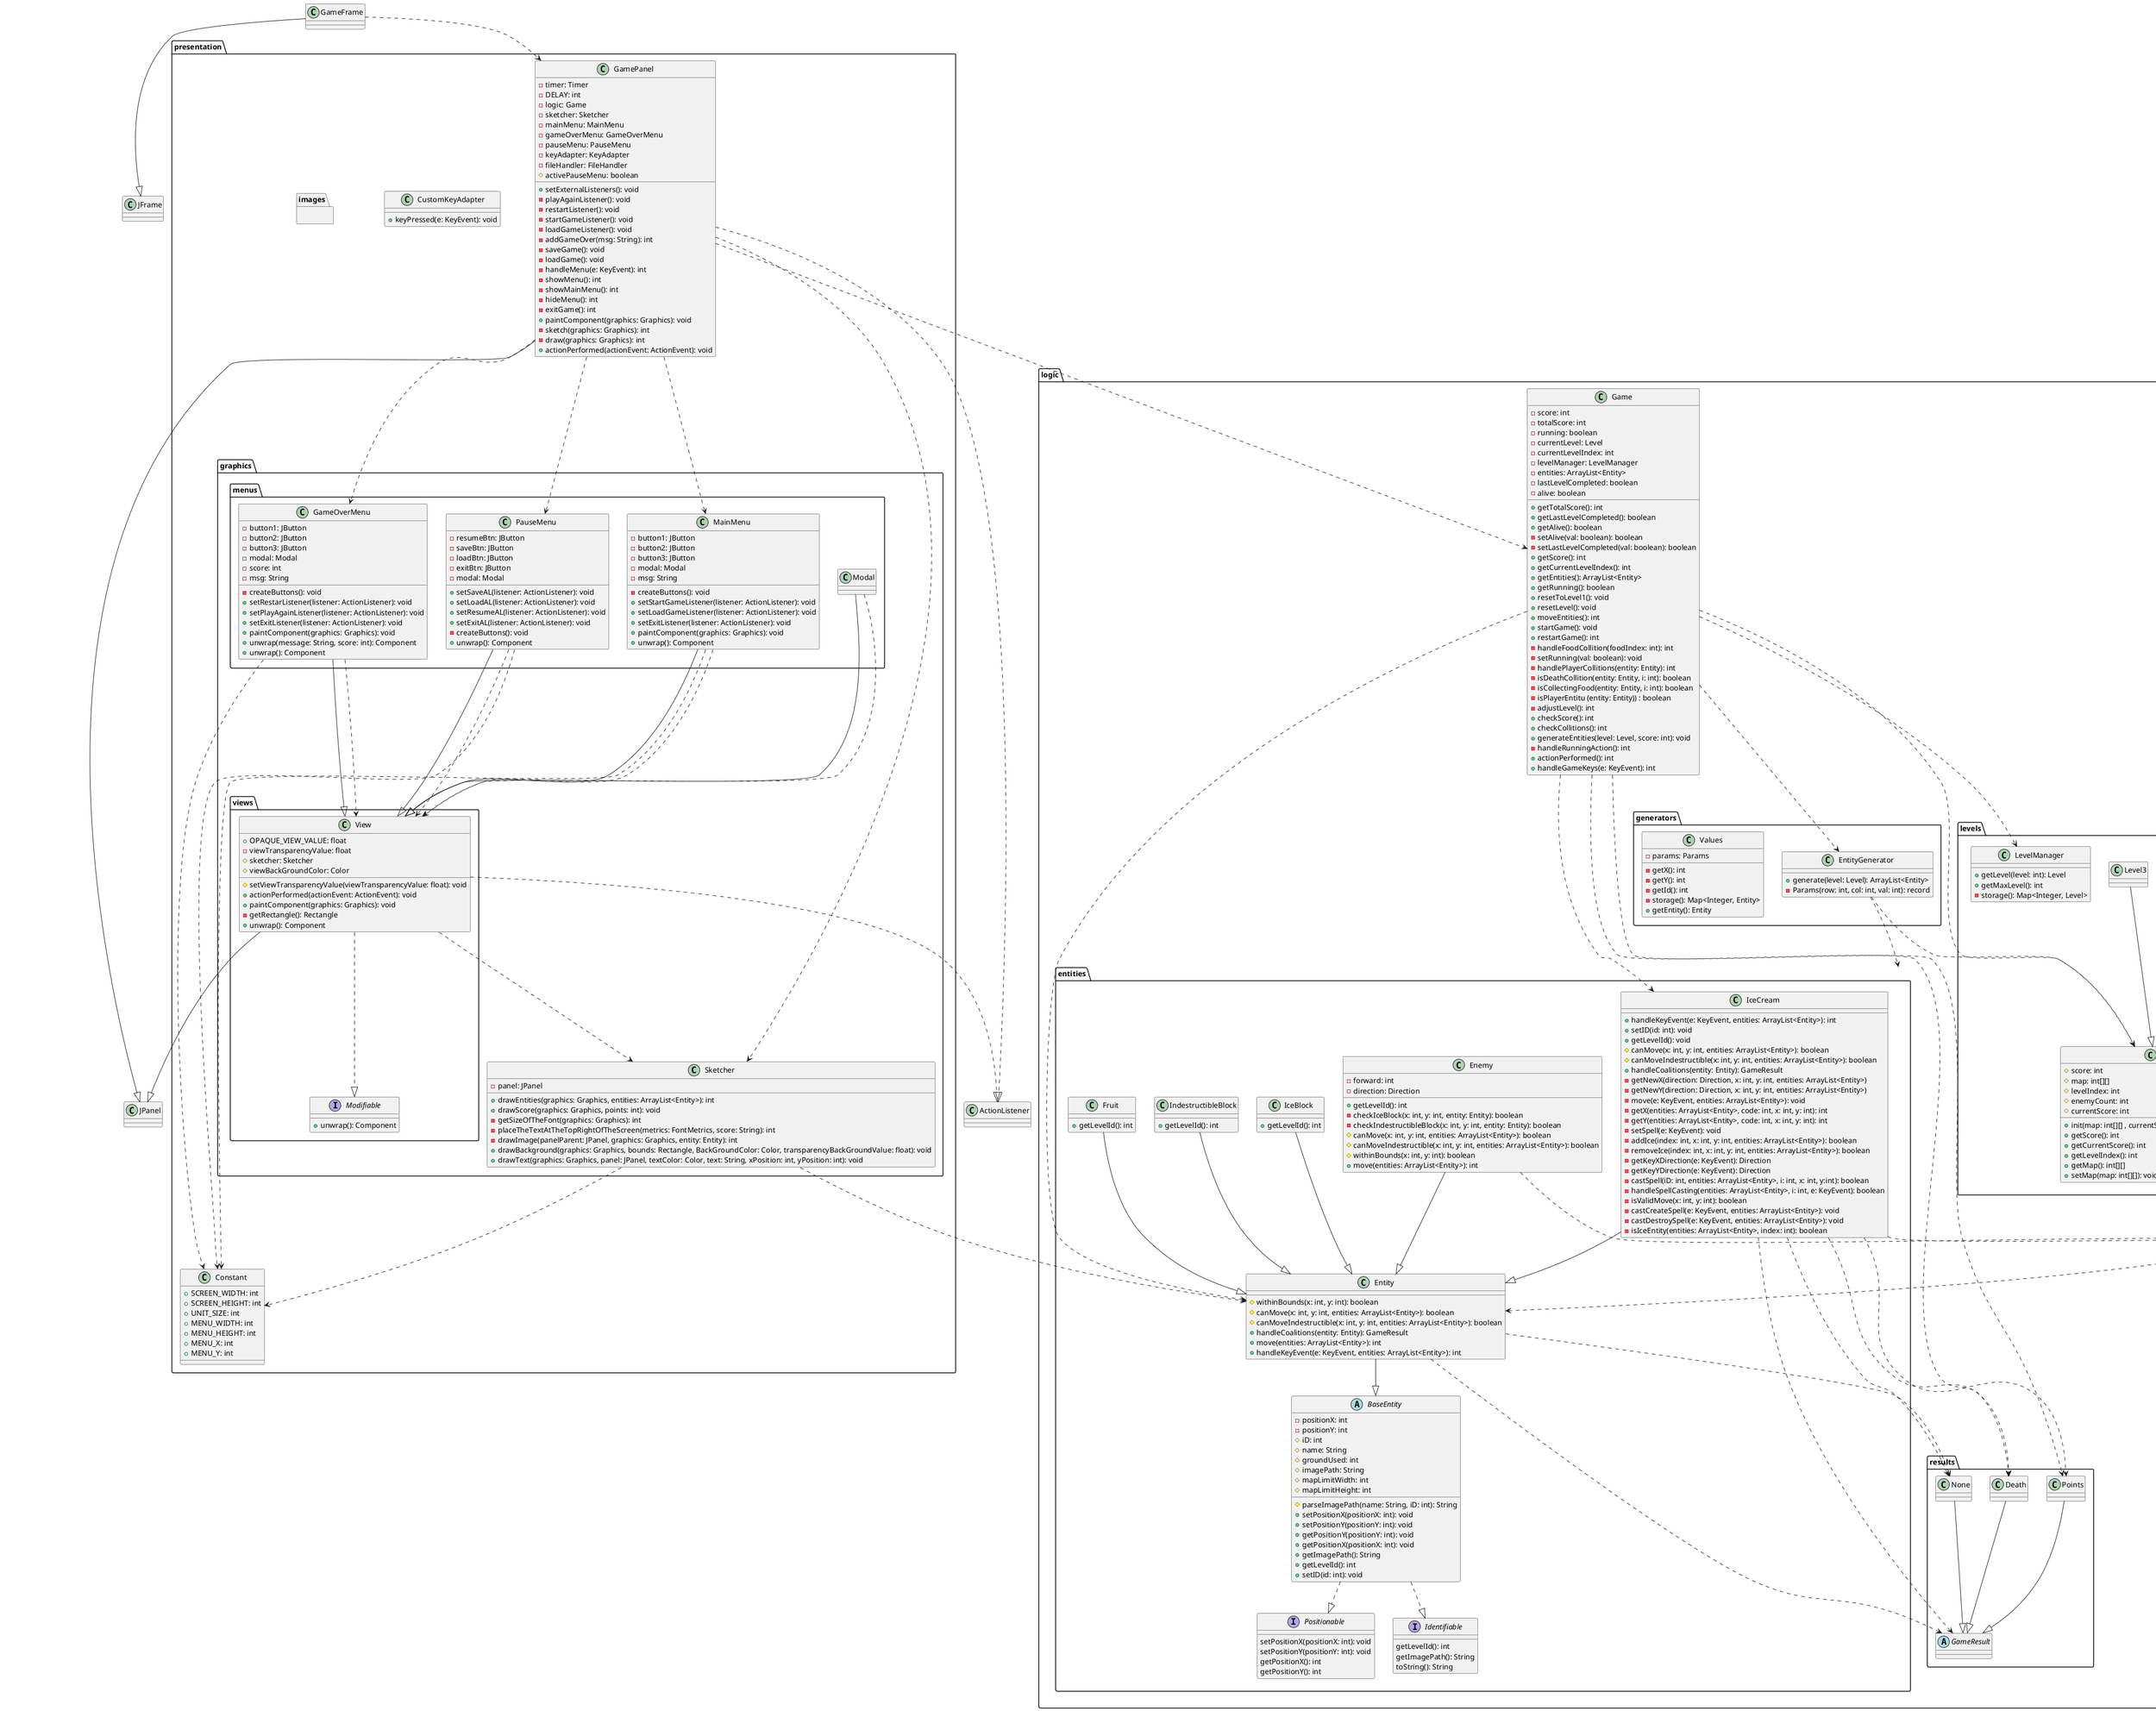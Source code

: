 @startuml

package common{
    class MapLimit{
        + level: Level
        + setLevet(level : Level)
        + getMapHeight()
        + getMapWidth()
        + MAP_WIDTH: int
        + MAP_HEIGHT: int
    }

    enum Direction{
         + UP: Direction
         + DOWN: Direction
         + LEFT: Direction
         + RIGHT: Direction
         + VERTICAL: Direction
         + HORIZONTAL: Direction
         + NONE: Direction
    }

    enum FileMode{
        + SERIALIZABLE: FileMode
        + TEXT: FileMode
    }
}


package data{
    class FileHandler {
         - mode: FileMode
         + saveGame(entities: ArrayList<Entity>, currentScore: int, levelIndex: int): void
         + loadGame(): Level
         + saveEntityFile(entities : ArrayList<Entity>, currentScore : int, levelIndex : int): void
         - saveSerializedLevel(entities : ArrayList<Entity>, currentScore : int, levelIndex : int): void
         - loadSerializedLevel(): Level
         + loadEntityFile(): Level
         - getEntityValues(entity : Entity, map : int[][]): int[][]
         - entitiesToLevel(entities : ArrayList<Entity>, rows : int, cols : int, currentScore : int, levelIndex : int): Level
         - textToLevel(txt : String): Level
         + txtToMatrix(input : String): int[][]
    }
}

package logic{
    package entities{
        abstract class BaseEntity{
            - positionX: int
            - positionY: int
            # iD: int
            # name: String
            # groundUsed: int
            # imagePath: String
            # mapLimitWidth: int
            # mapLimitHeight: int
            # parseImagePath(name: String, iD: int): String
            + setPositionX(positionX: int): void
            + setPositionY(positionY: int): void
            + getPositionY(positionY: int): void
            + getPositionX(positionX: int): void
            + getImagePath(): String
            + getLevelId(): int
            + setID(id: int): void
        }

        class Enemy{
            - forward: int
            - direction: Direction
            + getLevelId(): int
            - checkIceBlock(x: int, y: int, entity: Entity): boolean
            - checkIndestructibleBlock(x: int, y: int, entity: Entity): boolean
            # canMove(x: int, y: int, entities: ArrayList<Entity>): boolean
            # canMoveIndestructible(x: int, y: int, entities: ArrayList<Entity>): boolean
            # withinBounds(x: int, y: int): boolean
            + move(entities: ArrayList<Entity>): int
        }

        class Entity{
            # withinBounds(x: int, y: int): boolean
            # canMove(x: int, y: int, entities: ArrayList<Entity>): boolean
            # canMoveIndestructible(x: int, y: int, entities: ArrayList<Entity>): boolean
            + handleCoalitions(entity: Entity): GameResult
            + move(entities: ArrayList<Entity>): int
            + handleKeyEvent(e: KeyEvent, entities: ArrayList<Entity>): int
        }

        class Fruit{
            + getLevelId(): int
        }

        class IceBlock{
            + getLevelId(): int
        }

        class IceCream{
            + handleKeyEvent(e: KeyEvent, entities: ArrayList<Entity>): int
            + setID(id: int): void
            + getLevelId(): void
            # canMove(x: int, y: int, entities: ArrayList<Entity>): boolean
            # canMoveIndestructible(x: int, y: int, entities: ArrayList<Entity>): boolean
            + handleCoalitions(entity: Entity): GameResult
            - getNewX(direction: Direction, x: int, y: int, entities: ArrayList<Entity>)
            - getNewY(direction: Direction, x: int, y: int, entities: ArrayList<Entity>)
            - move(e: KeyEvent, entities: ArrayList<Entity>): void
            - getX(entities: ArrayList<Entity>, code: int, x: int, y: int): int
            - getY(entities: ArrayList<Entity>, code: int, x: int, y: int): int
            - setSpell(e: KeyEvent): void
            - addIce(index: int, x: int, y: int, entities: ArrayList<Entity>): boolean
            - removeIce(index: int, x: int, y: int, entities: ArrayList<Entity>): boolean
            - getKeyXDirection(e: KeyEvent): Direction
            - getKeyYDirection(e: KeyEvent): Direction
            - castSpell(iD: int, entities: ArrayList<Entity>, i: int, x: int, y:int): boolean
            - handleSpellCasting(entities: ArrayList<Entity>, i: int, e: KeyEvent): boolean
            - isValidMove(x: int, y: int): boolean
            - castCreateSpell(e: KeyEvent, entities: ArrayList<Entity>): void
            - castDestroySpell(e: KeyEvent, entities: ArrayList<Entity>): void
            - isIceEntity(entities: ArrayList<Entity>, index: int): boolean
        }

        interface Identifiable{
            getLevelId(): int
            getImagePath(): String
            toString(): String
        }

        class IndestructibleBlock{
            + getLevelId(): int
        }

        interface Positionable{
            setPositionX(positionX: int): void
            setPositionY(positionY: int): void
            getPositionX(): int
            getPositionY(): int
        }
    }

    package generators{
        class EntityGenerator{
            + generate(level: Level): ArrayList<Entity>
            - Params(row: int, col: int, val: int): record
        }
        class Values{
            - params: Params
            - getX(): int
            - getY(): int
            - getId(): int
            - storage(): Map<Integer, Entity>
            + getEntity(): Entity
        }
    }

    package levels{
        class Level{
            # score: int
            # map: int[][]
            # levelIndex: int
            # enemyCount: int
            # currentScore: int
            + init(map: int[][] , currentScore: int,levelIndex: int ): void
            + getScore(): int
            + getCurrentScore(): int
            + getLevelIndex(): int
            + getMap(): int[][]
            + setMap(map: int[][]): void
        }

        class Level1{}
        class Level2{}
        class Level3{}

        class LevelManager{
            + getLevel(level: int): Level
            + getMaxLevel(): int
            - storage(): Map<Integer, Level>
        }
    }

    package results{
        class Death{}

        abstract class GameResult{}

        class None{}

        class Points{}
    }

    class Game{
        - score: int
        - totalScore: int
        - running: boolean
        - currentLevel: Level
        - currentLevelIndex: int
        - levelManager: LevelManager
        - entities: ArrayList<Entity>
        - lastLevelCompleted: boolean
        - alive: boolean
        + getTotalScore(): int
        + getLastLevelCompleted(): boolean
        + getAlive(): boolean
        - setAlive(val: boolean): boolean
        - setLastLevelCompleted(val: boolean): boolean
        + getScore(): int
        + getCurrentLevelIndex(): int
        + getEntities(): ArrayList<Entity>
        + getRunning(): boolean
        + resetToLevel1(): void
        + resetLevel(): void
        + moveEntities(): int
        + startGame(): void
        + restartGame(): int
        - handleFoodCollition(foodIndex: int): int
        - setRunning(val: boolean): void
        - handlePlayerCollitions(entity: Entity): int
        - isDeathCollition(entity: Entity, i: int): boolean
        - isCollectingFood(entity: Entity, i: int): boolean
        - isPlayerEntitu (entity: Entity)) : boolean
        - adjustLevel(): int
        + checkScore(): int
        + checkCollitions(): int
        + generateEntities(level: Level, score: int): void
        - handleRunningAction(): int
        + actionPerformed(): int
        + handleGameKeys(e: KeyEvent): int
    }
}

package presentation{
    package graphics{
        package menus{
                  class GameOverMenu{
                        - button1: JButton
                        - button2: JButton
                        - button3: JButton
                        - modal: Modal
                        - score: int
                        - msg: String
                        - createButtons(): void
                        + setRestarListener(listener: ActionListener): void
                        + setPlayAgainListener(listener: ActionListener): void
                        + setExitListener(listener: ActionListener): void
                        + paintComponent(graphics: Graphics): void
                        + unwrap(message: String, score: int): Component
                        + unwrap(): Component
                  }

                  class MainMenu{
                         - button1: JButton
                         - button2: JButton
                         - button3: JButton
                         - modal: Modal
                         - msg: String
                         - createButtons(): void
                         + setStartGameListener(listener: ActionListener): void
                         + setLoadGameListener(listener: ActionListener): void
                         + setExitListener(listener: ActionListener): void
                         + paintComponent(graphics: Graphics): void
                         + unwrap(): Component
                  }

                  class Modal{}

                  class PauseMenu{
                         - resumeBtn: JButton
                         - saveBtn: JButton
                         - loadBtn: JButton
                         - exitBtn: JButton
                         - modal: Modal
                         + setSaveAL(listener: ActionListener): void
                         + setLoadAL(listener: ActionListener): void
                         + setResumeAL(listener: ActionListener): void
                         + setExitAL(listener: ActionListener): void
                         - createButtons(): void
                         + unwrap(): Component
                  }
                }

        package views{
                interface Modifiable{
                    + unwrap(): Component
                }

                class View{
                    + OPAQUE_VIEW_VALUE: float
                    - viewTransparencyValue: float
                    # sketcher: Sketcher
                    # viewBackGroundColor: Color
                    # setViewTransparencyValue(viewTransparencyValue: float): void
                    + actionPerformed(actionEvent: ActionEvent): void
                    + paintComponent(graphics: Graphics): void
                    - getRectangle(): Rectangle
                    + unwrap(): Component
                }
        }

        class Sketcher{
                    - panel: JPanel
                    + drawEntities(graphics: Graphics, entities: ArrayList<Entity>): int
                    + drawScore(graphics: Graphics, points: int): void
                    - getSizeOfTheFont(graphics: Graphics): int
                    - placeTheTextAtTheTopRightOfTheScreen(metrics: FontMetrics, score: String): int
                    - drawImage(panelParent: JPanel, graphics: Graphics, entity: Entity): int
                    + drawBackground(graphics: Graphics, bounds: Rectangle, BackGroundColor: Color, transparencyBackGroundValue: float): void
                    + drawText(graphics: Graphics, panel: JPanel, textColor: Color, text: String, xPosition: int, yPosition: int): void
        }
    }

    package images{
         'images'
    }

    class Constant{
        + SCREEN_WIDTH: int
        + SCREEN_HEIGHT: int
        + UNIT_SIZE: int
        + MENU_WIDTH: int
        + MENU_HEIGHT: int
        + MENU_X: int
        + MENU_Y: int
    }


     class GamePanel{
          - timer: Timer
          - DELAY: int
          - logic: Game
          - sketcher: Sketcher
          - mainMenu: MainMenu
          - gameOverMenu: GameOverMenu
          - pauseMenu: PauseMenu
          - keyAdapter: KeyAdapter
          - fileHandler: FileHandler
          # activePauseMenu: boolean
          + setExternalListeners(): void
          - playAgainListener(): void
          - restartListener(): void
          - startGameListener(): void
          - loadGameListener(): void
          - addGameOver(msg: String): int
          - saveGame(): void
          - loadGame(): void
          - handleMenu(e: KeyEvent): int
          - showMenu(): int
          - showMainMenu(): int
          - hideMenu(): int
          - exitGame(): int
          + paintComponent(graphics: Graphics): void
          - sketch(graphics: Graphics): int
          - draw(graphics: Graphics): int
          + actionPerformed(actionEvent: ActionEvent): void
     }
     class CustomKeyAdapter{
          + keyPressed(e: KeyEvent): void
     }
}

class GameFrame{}

BaseEntity ..|> Identifiable
BaseEntity ..|> Positionable
Enemy --|> Entity
Entity --|> BaseEntity
Fruit --|> Entity
IceBlock --|> Entity
IceCream --|> Entity
IndestructibleBlock --|> Entity
Level ..|> Serializable
Level1 --|> Level
Level2 --|> Level
Level3 --|> Level
Death --|> GameResult
None --|> GameResult
Points --|> GameResult
GameOverMenu --|> View
MainMenu --|> View
Modal --|> View
PauseMenu --|> View
View --|> JPanel
View ..|> ActionListener
View ..|> Modifiable
GamePanel --|> JPanel
GamePanel ..|> ActionListener
GameFrame --|> JFrame

MapLimit ..> levels
FileHandler ..> FileMode
FileHandler ..> Entity
FileHandler ..> Level
Enemy ..> Direction
Entity ..> GameResult
Entity ..> None
IceCream ..> Direction
IceCream ..> Death
IceCream ..> GameResult
IceCream ..> None
IceCream ..> Points
EntityGenerator ..> entities
EntityGenerator ..> Level
Game ..> Entity
Game ..> IceCream
Game ..> EntityGenerator
Game ..> Level
Game ..> LevelManager
Game ..> Death
Game ..> Points
GameOverMenu ..> Constant
GameOverMenu ..> View
MainMenu ..> Constant
MainMenu ..> View
Modal ..> View
PauseMenu ..> Constant
PauseMenu ..> View
View ..> Sketcher
Sketcher ..> Constant
Sketcher ..> Entity
GamePanel ..> Game
GamePanel ..> Sketcher
GamePanel ..> GameOverMenu
GamePanel ..> MainMenu
GamePanel ..> PauseMenu
GameFrame ..> GamePanel

@enduml
